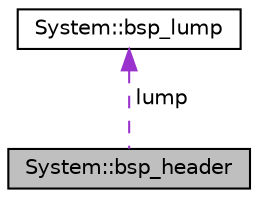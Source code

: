 digraph G
{
  edge [fontname="Helvetica",fontsize="10",labelfontname="Helvetica",labelfontsize="10"];
  node [fontname="Helvetica",fontsize="10",shape=record];
  Node1 [label="System::bsp_header",height=0.2,width=0.4,color="black", fillcolor="grey75", style="filled" fontcolor="black"];
  Node2 -> Node1 [dir="back",color="darkorchid3",fontsize="10",style="dashed",label=" lump" ,fontname="Helvetica"];
  Node2 [label="System::bsp_lump",height=0.2,width=0.4,color="black", fillcolor="white", style="filled",URL="$struct_system_1_1bsp__lump.html"];
}
